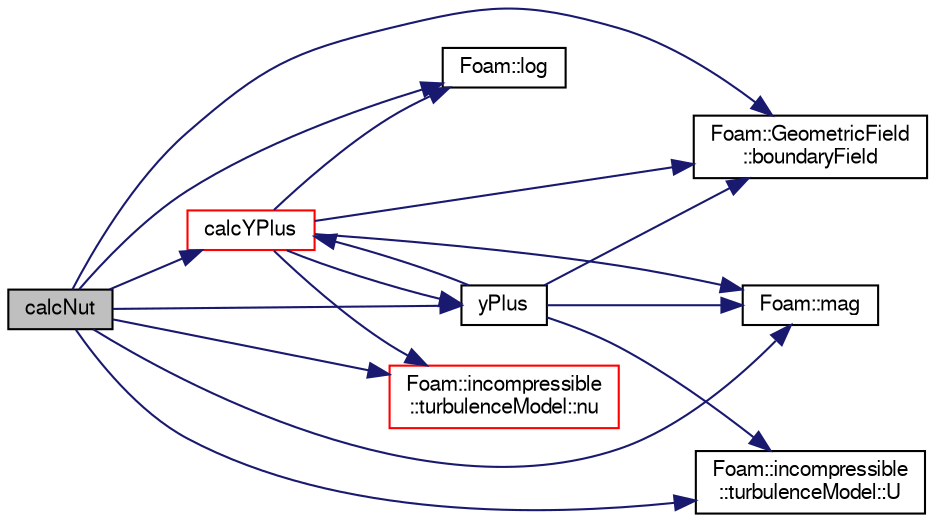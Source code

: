 digraph "calcNut"
{
  bgcolor="transparent";
  edge [fontname="FreeSans",fontsize="10",labelfontname="FreeSans",labelfontsize="10"];
  node [fontname="FreeSans",fontsize="10",shape=record];
  rankdir="LR";
  Node391 [label="calcNut",height=0.2,width=0.4,color="black", fillcolor="grey75", style="filled", fontcolor="black"];
  Node391 -> Node392 [color="midnightblue",fontsize="10",style="solid",fontname="FreeSans"];
  Node392 [label="Foam::GeometricField\l::boundaryField",height=0.2,width=0.4,color="black",URL="$a22434.html#a3c6c1a789b48ea0c5e8bff64f9c14f2d",tooltip="Return reference to GeometricBoundaryField. "];
  Node391 -> Node393 [color="midnightblue",fontsize="10",style="solid",fontname="FreeSans"];
  Node393 [label="calcYPlus",height=0.2,width=0.4,color="red",URL="$a31002.html#ad8e694d783badd5959d78884358ffb9f",tooltip="Calculate yPLus. "];
  Node393 -> Node392 [color="midnightblue",fontsize="10",style="solid",fontname="FreeSans"];
  Node393 -> Node394 [color="midnightblue",fontsize="10",style="solid",fontname="FreeSans"];
  Node394 [label="Foam::log",height=0.2,width=0.4,color="black",URL="$a21124.html#a6e89590da9859ad497977e08f110d4b5"];
  Node393 -> Node395 [color="midnightblue",fontsize="10",style="solid",fontname="FreeSans"];
  Node395 [label="Foam::mag",height=0.2,width=0.4,color="black",URL="$a21124.html#a929da2a3fdcf3dacbbe0487d3a330dae"];
  Node393 -> Node397 [color="midnightblue",fontsize="10",style="solid",fontname="FreeSans"];
  Node397 [label="Foam::incompressible\l::turbulenceModel::nu",height=0.2,width=0.4,color="red",URL="$a31102.html#aa739f3daeda1884fecc84f2b36a24021",tooltip="Return the laminar viscosity. "];
  Node393 -> Node758 [color="midnightblue",fontsize="10",style="solid",fontname="FreeSans"];
  Node758 [label="yPlus",height=0.2,width=0.4,color="black",URL="$a31002.html#a0de83d05eb8aabc5f8cf747584ef03c3",tooltip="Calculate and return the yPlus at the boundary. "];
  Node758 -> Node759 [color="midnightblue",fontsize="10",style="solid",fontname="FreeSans"];
  Node759 [label="Foam::incompressible\l::turbulenceModel::U",height=0.2,width=0.4,color="black",URL="$a31102.html#a536d168d7b335fe81f506f232b5b4872",tooltip="Access function to velocity field. "];
  Node758 -> Node392 [color="midnightblue",fontsize="10",style="solid",fontname="FreeSans"];
  Node758 -> Node395 [color="midnightblue",fontsize="10",style="solid",fontname="FreeSans"];
  Node758 -> Node393 [color="midnightblue",fontsize="10",style="solid",fontname="FreeSans"];
  Node391 -> Node394 [color="midnightblue",fontsize="10",style="solid",fontname="FreeSans"];
  Node391 -> Node395 [color="midnightblue",fontsize="10",style="solid",fontname="FreeSans"];
  Node391 -> Node397 [color="midnightblue",fontsize="10",style="solid",fontname="FreeSans"];
  Node391 -> Node759 [color="midnightblue",fontsize="10",style="solid",fontname="FreeSans"];
  Node391 -> Node758 [color="midnightblue",fontsize="10",style="solid",fontname="FreeSans"];
}
